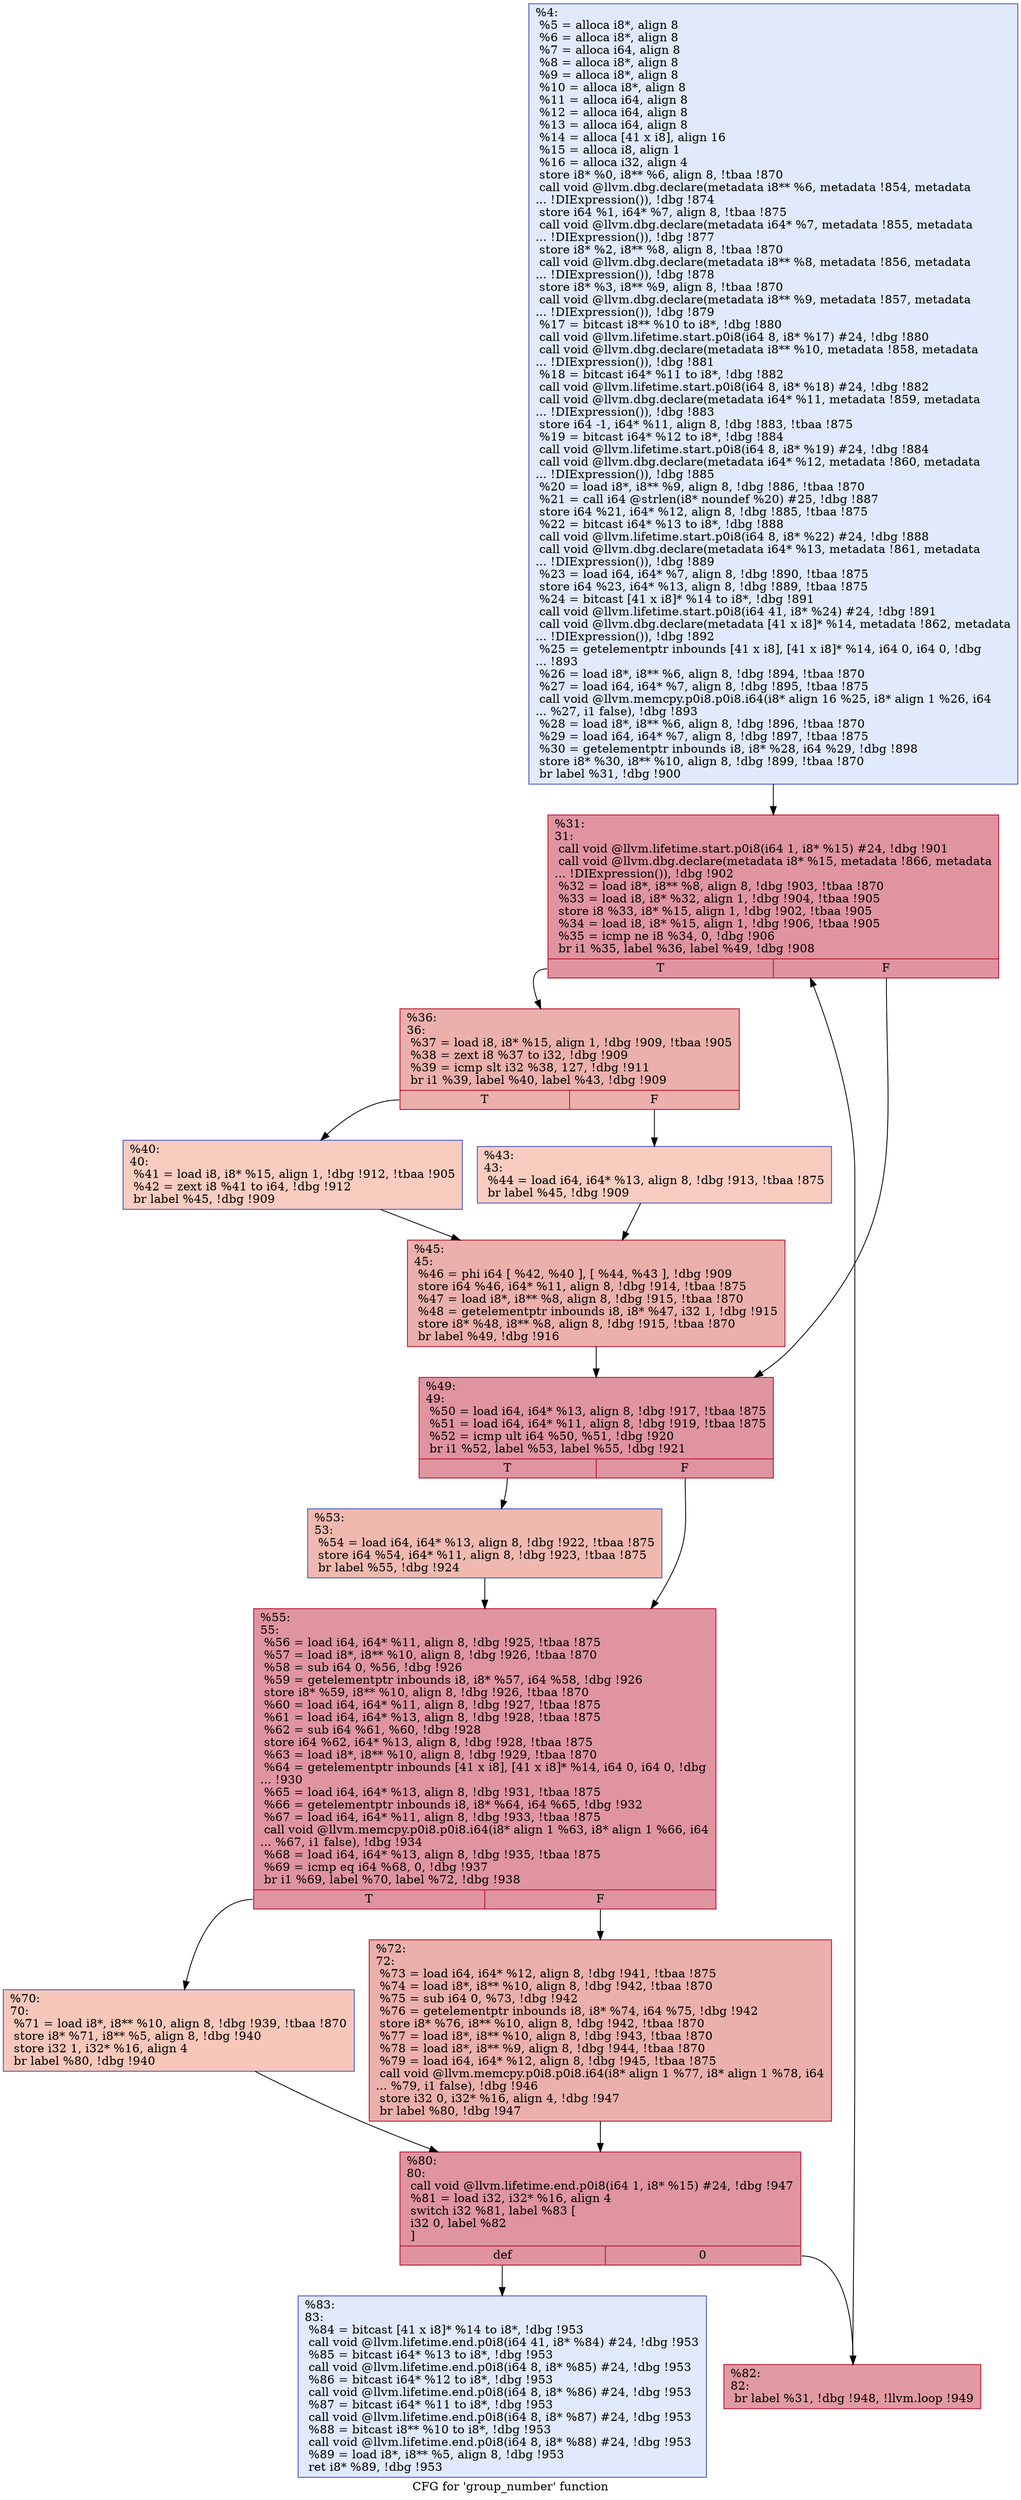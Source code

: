 digraph "CFG for 'group_number' function" {
	label="CFG for 'group_number' function";

	Node0x239acf0 [shape=record,color="#3d50c3ff", style=filled, fillcolor="#b9d0f970",label="{%4:\l  %5 = alloca i8*, align 8\l  %6 = alloca i8*, align 8\l  %7 = alloca i64, align 8\l  %8 = alloca i8*, align 8\l  %9 = alloca i8*, align 8\l  %10 = alloca i8*, align 8\l  %11 = alloca i64, align 8\l  %12 = alloca i64, align 8\l  %13 = alloca i64, align 8\l  %14 = alloca [41 x i8], align 16\l  %15 = alloca i8, align 1\l  %16 = alloca i32, align 4\l  store i8* %0, i8** %6, align 8, !tbaa !870\l  call void @llvm.dbg.declare(metadata i8** %6, metadata !854, metadata\l... !DIExpression()), !dbg !874\l  store i64 %1, i64* %7, align 8, !tbaa !875\l  call void @llvm.dbg.declare(metadata i64* %7, metadata !855, metadata\l... !DIExpression()), !dbg !877\l  store i8* %2, i8** %8, align 8, !tbaa !870\l  call void @llvm.dbg.declare(metadata i8** %8, metadata !856, metadata\l... !DIExpression()), !dbg !878\l  store i8* %3, i8** %9, align 8, !tbaa !870\l  call void @llvm.dbg.declare(metadata i8** %9, metadata !857, metadata\l... !DIExpression()), !dbg !879\l  %17 = bitcast i8** %10 to i8*, !dbg !880\l  call void @llvm.lifetime.start.p0i8(i64 8, i8* %17) #24, !dbg !880\l  call void @llvm.dbg.declare(metadata i8** %10, metadata !858, metadata\l... !DIExpression()), !dbg !881\l  %18 = bitcast i64* %11 to i8*, !dbg !882\l  call void @llvm.lifetime.start.p0i8(i64 8, i8* %18) #24, !dbg !882\l  call void @llvm.dbg.declare(metadata i64* %11, metadata !859, metadata\l... !DIExpression()), !dbg !883\l  store i64 -1, i64* %11, align 8, !dbg !883, !tbaa !875\l  %19 = bitcast i64* %12 to i8*, !dbg !884\l  call void @llvm.lifetime.start.p0i8(i64 8, i8* %19) #24, !dbg !884\l  call void @llvm.dbg.declare(metadata i64* %12, metadata !860, metadata\l... !DIExpression()), !dbg !885\l  %20 = load i8*, i8** %9, align 8, !dbg !886, !tbaa !870\l  %21 = call i64 @strlen(i8* noundef %20) #25, !dbg !887\l  store i64 %21, i64* %12, align 8, !dbg !885, !tbaa !875\l  %22 = bitcast i64* %13 to i8*, !dbg !888\l  call void @llvm.lifetime.start.p0i8(i64 8, i8* %22) #24, !dbg !888\l  call void @llvm.dbg.declare(metadata i64* %13, metadata !861, metadata\l... !DIExpression()), !dbg !889\l  %23 = load i64, i64* %7, align 8, !dbg !890, !tbaa !875\l  store i64 %23, i64* %13, align 8, !dbg !889, !tbaa !875\l  %24 = bitcast [41 x i8]* %14 to i8*, !dbg !891\l  call void @llvm.lifetime.start.p0i8(i64 41, i8* %24) #24, !dbg !891\l  call void @llvm.dbg.declare(metadata [41 x i8]* %14, metadata !862, metadata\l... !DIExpression()), !dbg !892\l  %25 = getelementptr inbounds [41 x i8], [41 x i8]* %14, i64 0, i64 0, !dbg\l... !893\l  %26 = load i8*, i8** %6, align 8, !dbg !894, !tbaa !870\l  %27 = load i64, i64* %7, align 8, !dbg !895, !tbaa !875\l  call void @llvm.memcpy.p0i8.p0i8.i64(i8* align 16 %25, i8* align 1 %26, i64\l... %27, i1 false), !dbg !893\l  %28 = load i8*, i8** %6, align 8, !dbg !896, !tbaa !870\l  %29 = load i64, i64* %7, align 8, !dbg !897, !tbaa !875\l  %30 = getelementptr inbounds i8, i8* %28, i64 %29, !dbg !898\l  store i8* %30, i8** %10, align 8, !dbg !899, !tbaa !870\l  br label %31, !dbg !900\l}"];
	Node0x239acf0 -> Node0x239adc0;
	Node0x239adc0 [shape=record,color="#b70d28ff", style=filled, fillcolor="#b70d2870",label="{%31:\l31:                                               \l  call void @llvm.lifetime.start.p0i8(i64 1, i8* %15) #24, !dbg !901\l  call void @llvm.dbg.declare(metadata i8* %15, metadata !866, metadata\l... !DIExpression()), !dbg !902\l  %32 = load i8*, i8** %8, align 8, !dbg !903, !tbaa !870\l  %33 = load i8, i8* %32, align 1, !dbg !904, !tbaa !905\l  store i8 %33, i8* %15, align 1, !dbg !902, !tbaa !905\l  %34 = load i8, i8* %15, align 1, !dbg !906, !tbaa !905\l  %35 = icmp ne i8 %34, 0, !dbg !906\l  br i1 %35, label %36, label %49, !dbg !908\l|{<s0>T|<s1>F}}"];
	Node0x239adc0:s0 -> Node0x239ae10;
	Node0x239adc0:s1 -> Node0x239af50;
	Node0x239ae10 [shape=record,color="#b70d28ff", style=filled, fillcolor="#d24b4070",label="{%36:\l36:                                               \l  %37 = load i8, i8* %15, align 1, !dbg !909, !tbaa !905\l  %38 = zext i8 %37 to i32, !dbg !909\l  %39 = icmp slt i32 %38, 127, !dbg !911\l  br i1 %39, label %40, label %43, !dbg !909\l|{<s0>T|<s1>F}}"];
	Node0x239ae10:s0 -> Node0x239ae60;
	Node0x239ae10:s1 -> Node0x239aeb0;
	Node0x239ae60 [shape=record,color="#3d50c3ff", style=filled, fillcolor="#f08b6e70",label="{%40:\l40:                                               \l  %41 = load i8, i8* %15, align 1, !dbg !912, !tbaa !905\l  %42 = zext i8 %41 to i64, !dbg !912\l  br label %45, !dbg !909\l}"];
	Node0x239ae60 -> Node0x239af00;
	Node0x239aeb0 [shape=record,color="#3d50c3ff", style=filled, fillcolor="#f08b6e70",label="{%43:\l43:                                               \l  %44 = load i64, i64* %13, align 8, !dbg !913, !tbaa !875\l  br label %45, !dbg !909\l}"];
	Node0x239aeb0 -> Node0x239af00;
	Node0x239af00 [shape=record,color="#b70d28ff", style=filled, fillcolor="#d24b4070",label="{%45:\l45:                                               \l  %46 = phi i64 [ %42, %40 ], [ %44, %43 ], !dbg !909\l  store i64 %46, i64* %11, align 8, !dbg !914, !tbaa !875\l  %47 = load i8*, i8** %8, align 8, !dbg !915, !tbaa !870\l  %48 = getelementptr inbounds i8, i8* %47, i32 1, !dbg !915\l  store i8* %48, i8** %8, align 8, !dbg !915, !tbaa !870\l  br label %49, !dbg !916\l}"];
	Node0x239af00 -> Node0x239af50;
	Node0x239af50 [shape=record,color="#b70d28ff", style=filled, fillcolor="#b70d2870",label="{%49:\l49:                                               \l  %50 = load i64, i64* %13, align 8, !dbg !917, !tbaa !875\l  %51 = load i64, i64* %11, align 8, !dbg !919, !tbaa !875\l  %52 = icmp ult i64 %50, %51, !dbg !920\l  br i1 %52, label %53, label %55, !dbg !921\l|{<s0>T|<s1>F}}"];
	Node0x239af50:s0 -> Node0x239afa0;
	Node0x239af50:s1 -> Node0x239aff0;
	Node0x239afa0 [shape=record,color="#3d50c3ff", style=filled, fillcolor="#de614d70",label="{%53:\l53:                                               \l  %54 = load i64, i64* %13, align 8, !dbg !922, !tbaa !875\l  store i64 %54, i64* %11, align 8, !dbg !923, !tbaa !875\l  br label %55, !dbg !924\l}"];
	Node0x239afa0 -> Node0x239aff0;
	Node0x239aff0 [shape=record,color="#b70d28ff", style=filled, fillcolor="#b70d2870",label="{%55:\l55:                                               \l  %56 = load i64, i64* %11, align 8, !dbg !925, !tbaa !875\l  %57 = load i8*, i8** %10, align 8, !dbg !926, !tbaa !870\l  %58 = sub i64 0, %56, !dbg !926\l  %59 = getelementptr inbounds i8, i8* %57, i64 %58, !dbg !926\l  store i8* %59, i8** %10, align 8, !dbg !926, !tbaa !870\l  %60 = load i64, i64* %11, align 8, !dbg !927, !tbaa !875\l  %61 = load i64, i64* %13, align 8, !dbg !928, !tbaa !875\l  %62 = sub i64 %61, %60, !dbg !928\l  store i64 %62, i64* %13, align 8, !dbg !928, !tbaa !875\l  %63 = load i8*, i8** %10, align 8, !dbg !929, !tbaa !870\l  %64 = getelementptr inbounds [41 x i8], [41 x i8]* %14, i64 0, i64 0, !dbg\l... !930\l  %65 = load i64, i64* %13, align 8, !dbg !931, !tbaa !875\l  %66 = getelementptr inbounds i8, i8* %64, i64 %65, !dbg !932\l  %67 = load i64, i64* %11, align 8, !dbg !933, !tbaa !875\l  call void @llvm.memcpy.p0i8.p0i8.i64(i8* align 1 %63, i8* align 1 %66, i64\l... %67, i1 false), !dbg !934\l  %68 = load i64, i64* %13, align 8, !dbg !935, !tbaa !875\l  %69 = icmp eq i64 %68, 0, !dbg !937\l  br i1 %69, label %70, label %72, !dbg !938\l|{<s0>T|<s1>F}}"];
	Node0x239aff0:s0 -> Node0x239b040;
	Node0x239aff0:s1 -> Node0x239b090;
	Node0x239b040 [shape=record,color="#3d50c3ff", style=filled, fillcolor="#ec7f6370",label="{%70:\l70:                                               \l  %71 = load i8*, i8** %10, align 8, !dbg !939, !tbaa !870\l  store i8* %71, i8** %5, align 8, !dbg !940\l  store i32 1, i32* %16, align 4\l  br label %80, !dbg !940\l}"];
	Node0x239b040 -> Node0x239b0e0;
	Node0x239b090 [shape=record,color="#b70d28ff", style=filled, fillcolor="#d24b4070",label="{%72:\l72:                                               \l  %73 = load i64, i64* %12, align 8, !dbg !941, !tbaa !875\l  %74 = load i8*, i8** %10, align 8, !dbg !942, !tbaa !870\l  %75 = sub i64 0, %73, !dbg !942\l  %76 = getelementptr inbounds i8, i8* %74, i64 %75, !dbg !942\l  store i8* %76, i8** %10, align 8, !dbg !942, !tbaa !870\l  %77 = load i8*, i8** %10, align 8, !dbg !943, !tbaa !870\l  %78 = load i8*, i8** %9, align 8, !dbg !944, !tbaa !870\l  %79 = load i64, i64* %12, align 8, !dbg !945, !tbaa !875\l  call void @llvm.memcpy.p0i8.p0i8.i64(i8* align 1 %77, i8* align 1 %78, i64\l... %79, i1 false), !dbg !946\l  store i32 0, i32* %16, align 4, !dbg !947\l  br label %80, !dbg !947\l}"];
	Node0x239b090 -> Node0x239b0e0;
	Node0x239b0e0 [shape=record,color="#b70d28ff", style=filled, fillcolor="#b70d2870",label="{%80:\l80:                                               \l  call void @llvm.lifetime.end.p0i8(i64 1, i8* %15) #24, !dbg !947\l  %81 = load i32, i32* %16, align 4\l  switch i32 %81, label %83 [\l    i32 0, label %82\l  ]\l|{<s0>def|<s1>0}}"];
	Node0x239b0e0:s0 -> Node0x239b180;
	Node0x239b0e0:s1 -> Node0x239b130;
	Node0x239b130 [shape=record,color="#b70d28ff", style=filled, fillcolor="#bb1b2c70",label="{%82:\l82:                                               \l  br label %31, !dbg !948, !llvm.loop !949\l}"];
	Node0x239b130 -> Node0x239adc0;
	Node0x239b180 [shape=record,color="#3d50c3ff", style=filled, fillcolor="#b9d0f970",label="{%83:\l83:                                               \l  %84 = bitcast [41 x i8]* %14 to i8*, !dbg !953\l  call void @llvm.lifetime.end.p0i8(i64 41, i8* %84) #24, !dbg !953\l  %85 = bitcast i64* %13 to i8*, !dbg !953\l  call void @llvm.lifetime.end.p0i8(i64 8, i8* %85) #24, !dbg !953\l  %86 = bitcast i64* %12 to i8*, !dbg !953\l  call void @llvm.lifetime.end.p0i8(i64 8, i8* %86) #24, !dbg !953\l  %87 = bitcast i64* %11 to i8*, !dbg !953\l  call void @llvm.lifetime.end.p0i8(i64 8, i8* %87) #24, !dbg !953\l  %88 = bitcast i8** %10 to i8*, !dbg !953\l  call void @llvm.lifetime.end.p0i8(i64 8, i8* %88) #24, !dbg !953\l  %89 = load i8*, i8** %5, align 8, !dbg !953\l  ret i8* %89, !dbg !953\l}"];
}
